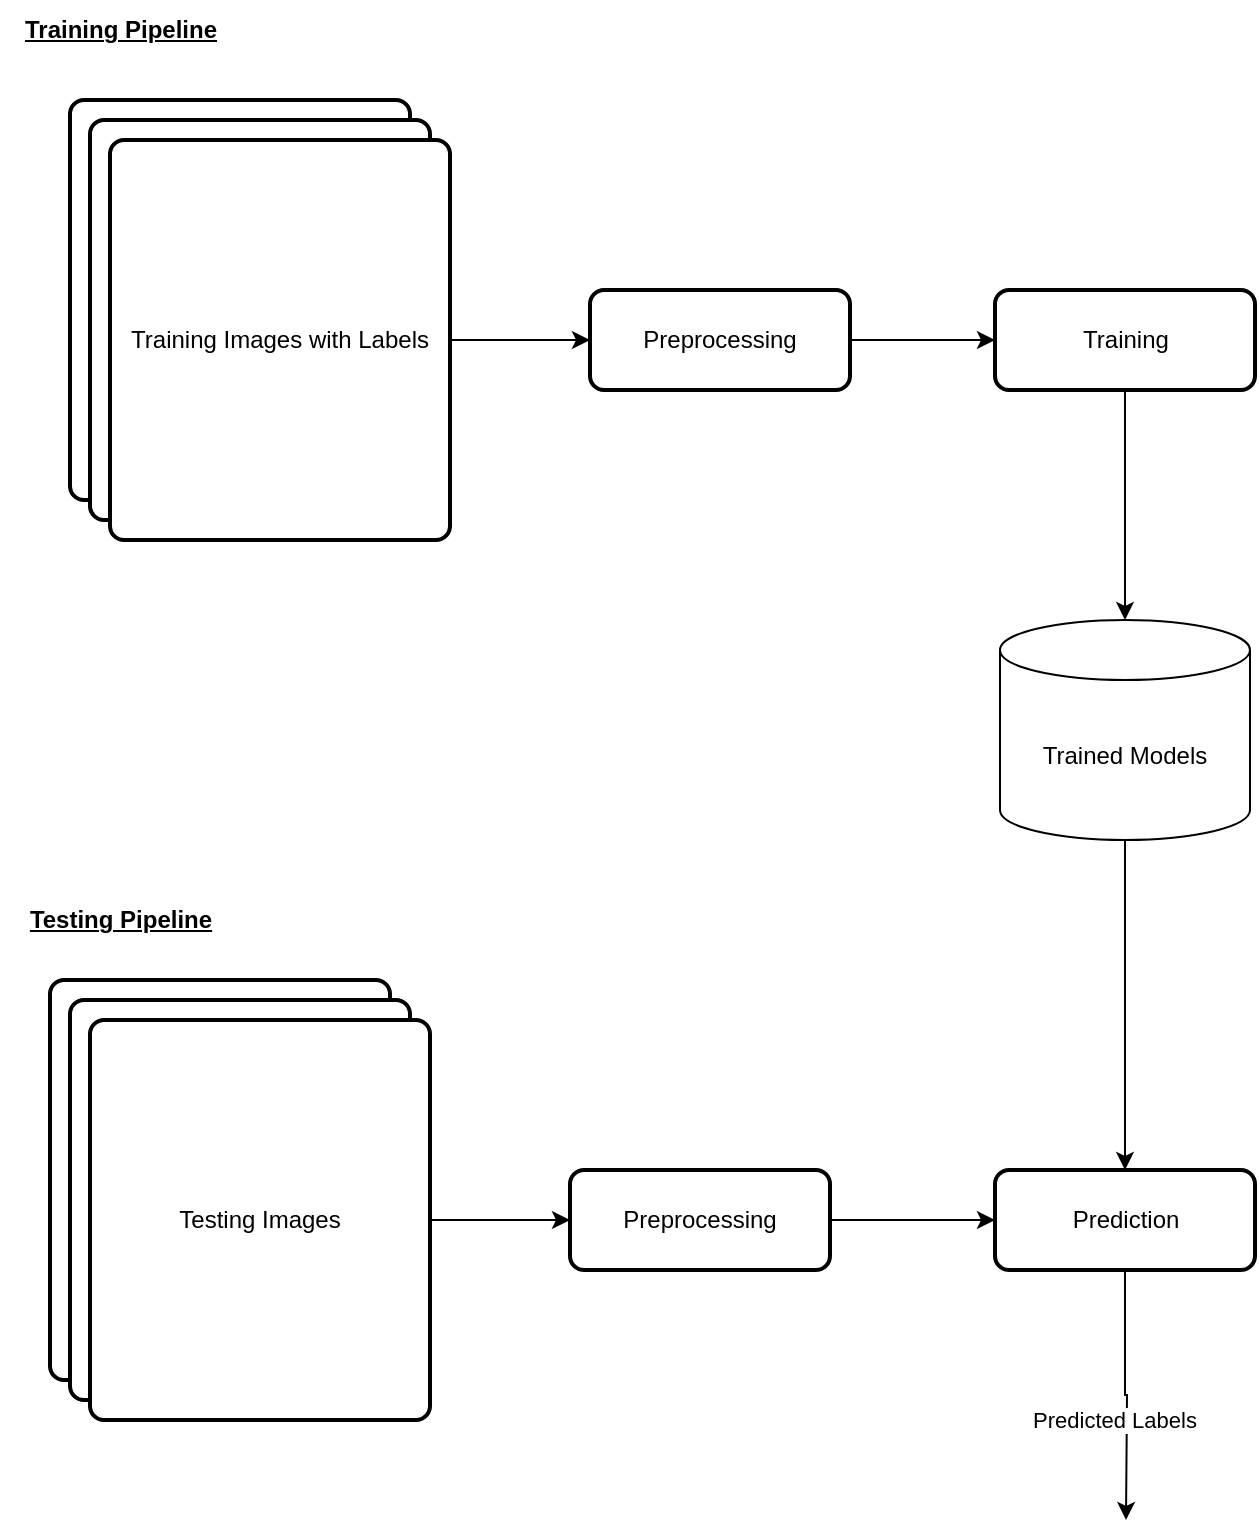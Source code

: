 <mxfile version="20.7.3" type="device"><diagram id="PTg-vU8ptVwlxGzHDbeQ" name="Page-1"><mxGraphModel dx="1434" dy="775" grid="1" gridSize="10" guides="1" tooltips="1" connect="1" arrows="1" fold="1" page="1" pageScale="1" pageWidth="850" pageHeight="1100" math="0" shadow="0"><root><mxCell id="0"/><mxCell id="1" parent="0"/><mxCell id="e6rETuGLnb4m81mnftVU-1" value="" style="rounded=1;whiteSpace=wrap;html=1;absoluteArcSize=1;arcSize=14;strokeWidth=2;" vertex="1" parent="1"><mxGeometry x="70" y="220" width="170" height="200" as="geometry"/></mxCell><mxCell id="e6rETuGLnb4m81mnftVU-2" value="" style="rounded=1;whiteSpace=wrap;html=1;absoluteArcSize=1;arcSize=14;strokeWidth=2;" vertex="1" parent="1"><mxGeometry x="80" y="230" width="170" height="200" as="geometry"/></mxCell><mxCell id="e6rETuGLnb4m81mnftVU-7" value="" style="edgeStyle=orthogonalEdgeStyle;rounded=0;orthogonalLoop=1;jettySize=auto;html=1;" edge="1" parent="1" source="e6rETuGLnb4m81mnftVU-3" target="e6rETuGLnb4m81mnftVU-4"><mxGeometry relative="1" as="geometry"/></mxCell><mxCell id="e6rETuGLnb4m81mnftVU-3" value="Training Images with Labels" style="rounded=1;whiteSpace=wrap;html=1;absoluteArcSize=1;arcSize=14;strokeWidth=2;" vertex="1" parent="1"><mxGeometry x="90" y="240" width="170" height="200" as="geometry"/></mxCell><mxCell id="e6rETuGLnb4m81mnftVU-8" value="" style="edgeStyle=orthogonalEdgeStyle;rounded=0;orthogonalLoop=1;jettySize=auto;html=1;" edge="1" parent="1" source="e6rETuGLnb4m81mnftVU-4" target="e6rETuGLnb4m81mnftVU-6"><mxGeometry relative="1" as="geometry"/></mxCell><mxCell id="e6rETuGLnb4m81mnftVU-4" value="Preprocessing" style="rounded=1;whiteSpace=wrap;html=1;absoluteArcSize=1;arcSize=14;strokeWidth=2;" vertex="1" parent="1"><mxGeometry x="330" y="315" width="130" height="50" as="geometry"/></mxCell><mxCell id="e6rETuGLnb4m81mnftVU-13" style="edgeStyle=orthogonalEdgeStyle;rounded=0;orthogonalLoop=1;jettySize=auto;html=1;entryX=0.5;entryY=0;entryDx=0;entryDy=0;entryPerimeter=0;" edge="1" parent="1" source="e6rETuGLnb4m81mnftVU-6" target="e6rETuGLnb4m81mnftVU-12"><mxGeometry relative="1" as="geometry"/></mxCell><mxCell id="e6rETuGLnb4m81mnftVU-6" value="Training" style="rounded=1;whiteSpace=wrap;html=1;absoluteArcSize=1;arcSize=14;strokeWidth=2;" vertex="1" parent="1"><mxGeometry x="532.5" y="315" width="130" height="50" as="geometry"/></mxCell><mxCell id="e6rETuGLnb4m81mnftVU-9" value="&lt;b&gt;&lt;u&gt;Training Pipeline&lt;/u&gt;&lt;/b&gt;" style="text;html=1;align=center;verticalAlign=middle;resizable=0;points=[];autosize=1;strokeColor=none;fillColor=none;" vertex="1" parent="1"><mxGeometry x="35" y="170" width="120" height="30" as="geometry"/></mxCell><mxCell id="e6rETuGLnb4m81mnftVU-25" style="edgeStyle=orthogonalEdgeStyle;rounded=0;orthogonalLoop=1;jettySize=auto;html=1;entryX=0.5;entryY=0;entryDx=0;entryDy=0;" edge="1" parent="1" source="e6rETuGLnb4m81mnftVU-12" target="e6rETuGLnb4m81mnftVU-20"><mxGeometry relative="1" as="geometry"/></mxCell><mxCell id="e6rETuGLnb4m81mnftVU-12" value="Trained Models" style="shape=cylinder3;whiteSpace=wrap;html=1;boundedLbl=1;backgroundOutline=1;size=15;" vertex="1" parent="1"><mxGeometry x="535" y="480" width="125" height="110" as="geometry"/></mxCell><mxCell id="e6rETuGLnb4m81mnftVU-14" value="&lt;b&gt;&lt;u&gt;Testing Pipeline&lt;/u&gt;&lt;/b&gt;" style="text;html=1;align=center;verticalAlign=middle;resizable=0;points=[];autosize=1;strokeColor=none;fillColor=none;" vertex="1" parent="1"><mxGeometry x="40" y="615" width="110" height="30" as="geometry"/></mxCell><mxCell id="e6rETuGLnb4m81mnftVU-15" value="" style="rounded=1;whiteSpace=wrap;html=1;absoluteArcSize=1;arcSize=14;strokeWidth=2;" vertex="1" parent="1"><mxGeometry x="60" y="660" width="170" height="200" as="geometry"/></mxCell><mxCell id="e6rETuGLnb4m81mnftVU-16" value="" style="rounded=1;whiteSpace=wrap;html=1;absoluteArcSize=1;arcSize=14;strokeWidth=2;" vertex="1" parent="1"><mxGeometry x="70" y="670" width="170" height="200" as="geometry"/></mxCell><mxCell id="e6rETuGLnb4m81mnftVU-18" value="" style="edgeStyle=orthogonalEdgeStyle;rounded=0;orthogonalLoop=1;jettySize=auto;html=1;" edge="1" parent="1" source="e6rETuGLnb4m81mnftVU-19" target="e6rETuGLnb4m81mnftVU-20"><mxGeometry relative="1" as="geometry"/></mxCell><mxCell id="e6rETuGLnb4m81mnftVU-19" value="Preprocessing" style="rounded=1;whiteSpace=wrap;html=1;absoluteArcSize=1;arcSize=14;strokeWidth=2;" vertex="1" parent="1"><mxGeometry x="320" y="755" width="130" height="50" as="geometry"/></mxCell><mxCell id="e6rETuGLnb4m81mnftVU-27" value="" style="edgeStyle=orthogonalEdgeStyle;rounded=0;orthogonalLoop=1;jettySize=auto;html=1;" edge="1" parent="1" source="e6rETuGLnb4m81mnftVU-20"><mxGeometry relative="1" as="geometry"><mxPoint x="598" y="930" as="targetPoint"/></mxGeometry></mxCell><mxCell id="e6rETuGLnb4m81mnftVU-28" value="Predicted Labels" style="edgeLabel;html=1;align=center;verticalAlign=middle;resizable=0;points=[];" vertex="1" connectable="0" parent="e6rETuGLnb4m81mnftVU-27"><mxGeometry x="0.203" y="-7" relative="1" as="geometry"><mxPoint as="offset"/></mxGeometry></mxCell><mxCell id="e6rETuGLnb4m81mnftVU-20" value="Prediction" style="rounded=1;whiteSpace=wrap;html=1;absoluteArcSize=1;arcSize=14;strokeWidth=2;" vertex="1" parent="1"><mxGeometry x="532.5" y="755" width="130" height="50" as="geometry"/></mxCell><mxCell id="e6rETuGLnb4m81mnftVU-22" value="" style="edgeStyle=orthogonalEdgeStyle;rounded=0;orthogonalLoop=1;jettySize=auto;html=1;" edge="1" parent="1" source="e6rETuGLnb4m81mnftVU-21" target="e6rETuGLnb4m81mnftVU-19"><mxGeometry relative="1" as="geometry"/></mxCell><mxCell id="e6rETuGLnb4m81mnftVU-21" value="Testing Images" style="rounded=1;whiteSpace=wrap;html=1;absoluteArcSize=1;arcSize=14;strokeWidth=2;" vertex="1" parent="1"><mxGeometry x="80" y="680" width="170" height="200" as="geometry"/></mxCell></root></mxGraphModel></diagram></mxfile>